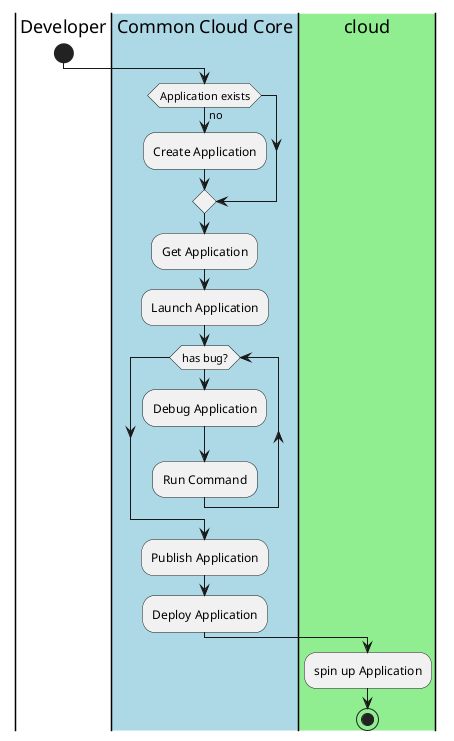 @startuml
|Developer|
start
|#lightblue|Common Cloud Core|
if(Application exists) then (no)
:Create Application;
endif
:Get Application;
:Launch Application;
while(has bug?)
:Debug Application;
:Run Command;
endwhile
:Publish Application;
:Deploy Application;
|#lightgreen|cloud|
:spin up Application;
stop
@enduml
